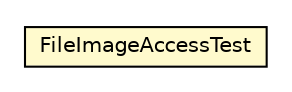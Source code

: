 #!/usr/local/bin/dot
#
# Class diagram 
# Generated by UMLGraph version R5_6_6-8-g8d7759 (http://www.umlgraph.org/)
#

digraph G {
	edge [fontname="Helvetica",fontsize=10,labelfontname="Helvetica",labelfontsize=10];
	node [fontname="Helvetica",fontsize=10,shape=plaintext];
	nodesep=0.25;
	ranksep=0.5;
	// org.dddlib.image.file.FileImageAccessTest
	c26135 [label=<<table title="org.dddlib.image.file.FileImageAccessTest" border="0" cellborder="1" cellspacing="0" cellpadding="2" port="p" bgcolor="lemonChiffon" href="./FileImageAccessTest.html">
		<tr><td><table border="0" cellspacing="0" cellpadding="1">
<tr><td align="center" balign="center"> FileImageAccessTest </td></tr>
		</table></td></tr>
		</table>>, URL="./FileImageAccessTest.html", fontname="Helvetica", fontcolor="black", fontsize=10.0];
}

